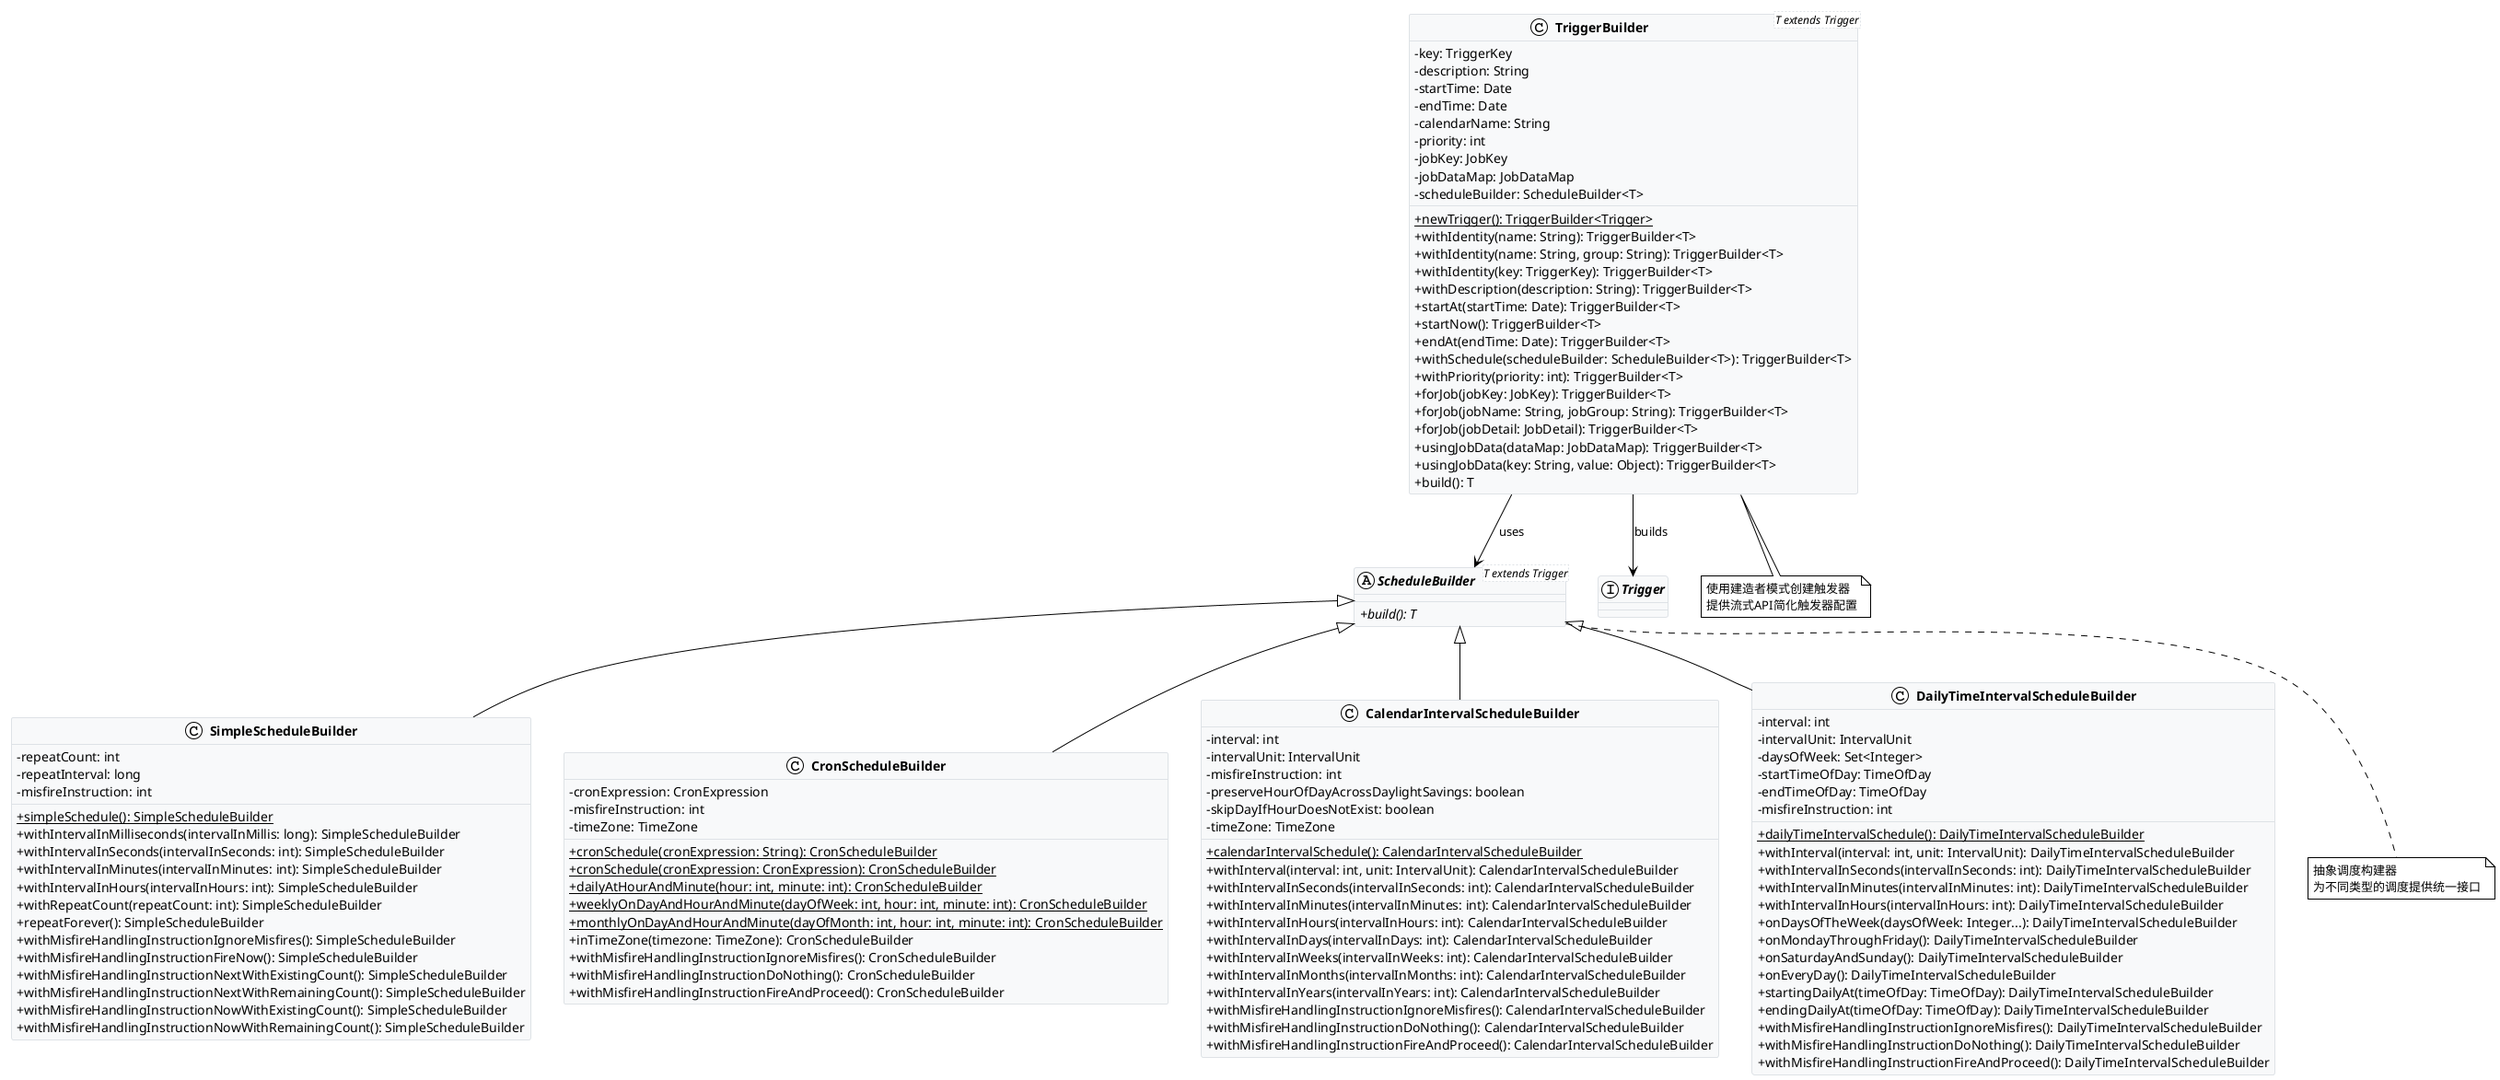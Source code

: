 @startuml
!theme plain
skinparam classAttributeIconSize 0
skinparam classFontStyle bold
skinparam classBackgroundColor #F8F9FA
skinparam classBorderColor #DEE2E6

class TriggerBuilder<T extends Trigger> {
  -key: TriggerKey
  -description: String
  -startTime: Date
  -endTime: Date
  -calendarName: String
  -priority: int
  -jobKey: JobKey
  -jobDataMap: JobDataMap
  -scheduleBuilder: ScheduleBuilder<T>
  +{static} newTrigger(): TriggerBuilder<Trigger>
  +withIdentity(name: String): TriggerBuilder<T>
  +withIdentity(name: String, group: String): TriggerBuilder<T>
  +withIdentity(key: TriggerKey): TriggerBuilder<T>
  +withDescription(description: String): TriggerBuilder<T>
  +startAt(startTime: Date): TriggerBuilder<T>
  +startNow(): TriggerBuilder<T>
  +endAt(endTime: Date): TriggerBuilder<T>
  +withSchedule(scheduleBuilder: ScheduleBuilder<T>): TriggerBuilder<T>
  +withPriority(priority: int): TriggerBuilder<T>
  +forJob(jobKey: JobKey): TriggerBuilder<T>
  +forJob(jobName: String, jobGroup: String): TriggerBuilder<T>
  +forJob(jobDetail: JobDetail): TriggerBuilder<T>
  +usingJobData(dataMap: JobDataMap): TriggerBuilder<T>
  +usingJobData(key: String, value: Object): TriggerBuilder<T>
  +build(): T
}

abstract class ScheduleBuilder<T extends Trigger> {
  +{abstract} build(): T
}

class SimpleScheduleBuilder {
  -repeatCount: int
  -repeatInterval: long
  -misfireInstruction: int
  +{static} simpleSchedule(): SimpleScheduleBuilder
  +withIntervalInMilliseconds(intervalInMillis: long): SimpleScheduleBuilder
  +withIntervalInSeconds(intervalInSeconds: int): SimpleScheduleBuilder
  +withIntervalInMinutes(intervalInMinutes: int): SimpleScheduleBuilder
  +withIntervalInHours(intervalInHours: int): SimpleScheduleBuilder
  +withRepeatCount(repeatCount: int): SimpleScheduleBuilder
  +repeatForever(): SimpleScheduleBuilder
  +withMisfireHandlingInstructionIgnoreMisfires(): SimpleScheduleBuilder
  +withMisfireHandlingInstructionFireNow(): SimpleScheduleBuilder
  +withMisfireHandlingInstructionNextWithExistingCount(): SimpleScheduleBuilder
  +withMisfireHandlingInstructionNextWithRemainingCount(): SimpleScheduleBuilder
  +withMisfireHandlingInstructionNowWithExistingCount(): SimpleScheduleBuilder
  +withMisfireHandlingInstructionNowWithRemainingCount(): SimpleScheduleBuilder
}

class CronScheduleBuilder {
  -cronExpression: CronExpression
  -misfireInstruction: int
  -timeZone: TimeZone
  +{static} cronSchedule(cronExpression: String): CronScheduleBuilder
  +{static} cronSchedule(cronExpression: CronExpression): CronScheduleBuilder
  +{static} dailyAtHourAndMinute(hour: int, minute: int): CronScheduleBuilder
  +{static} weeklyOnDayAndHourAndMinute(dayOfWeek: int, hour: int, minute: int): CronScheduleBuilder
  +{static} monthlyOnDayAndHourAndMinute(dayOfMonth: int, hour: int, minute: int): CronScheduleBuilder
  +inTimeZone(timezone: TimeZone): CronScheduleBuilder
  +withMisfireHandlingInstructionIgnoreMisfires(): CronScheduleBuilder
  +withMisfireHandlingInstructionDoNothing(): CronScheduleBuilder
  +withMisfireHandlingInstructionFireAndProceed(): CronScheduleBuilder
}

class CalendarIntervalScheduleBuilder {
  -interval: int
  -intervalUnit: IntervalUnit
  -misfireInstruction: int
  -preserveHourOfDayAcrossDaylightSavings: boolean
  -skipDayIfHourDoesNotExist: boolean
  -timeZone: TimeZone
  +{static} calendarIntervalSchedule(): CalendarIntervalScheduleBuilder
  +withInterval(interval: int, unit: IntervalUnit): CalendarIntervalScheduleBuilder
  +withIntervalInSeconds(intervalInSeconds: int): CalendarIntervalScheduleBuilder
  +withIntervalInMinutes(intervalInMinutes: int): CalendarIntervalScheduleBuilder
  +withIntervalInHours(intervalInHours: int): CalendarIntervalScheduleBuilder
  +withIntervalInDays(intervalInDays: int): CalendarIntervalScheduleBuilder
  +withIntervalInWeeks(intervalInWeeks: int): CalendarIntervalScheduleBuilder
  +withIntervalInMonths(intervalInMonths: int): CalendarIntervalScheduleBuilder
  +withIntervalInYears(intervalInYears: int): CalendarIntervalScheduleBuilder
  +withMisfireHandlingInstructionIgnoreMisfires(): CalendarIntervalScheduleBuilder
  +withMisfireHandlingInstructionDoNothing(): CalendarIntervalScheduleBuilder
  +withMisfireHandlingInstructionFireAndProceed(): CalendarIntervalScheduleBuilder
}

class DailyTimeIntervalScheduleBuilder {
  -interval: int
  -intervalUnit: IntervalUnit
  -daysOfWeek: Set<Integer>
  -startTimeOfDay: TimeOfDay
  -endTimeOfDay: TimeOfDay
  -misfireInstruction: int
  +{static} dailyTimeIntervalSchedule(): DailyTimeIntervalScheduleBuilder
  +withInterval(interval: int, unit: IntervalUnit): DailyTimeIntervalScheduleBuilder
  +withIntervalInSeconds(intervalInSeconds: int): DailyTimeIntervalScheduleBuilder
  +withIntervalInMinutes(intervalInMinutes: int): DailyTimeIntervalScheduleBuilder
  +withIntervalInHours(intervalInHours: int): DailyTimeIntervalScheduleBuilder
  +onDaysOfTheWeek(daysOfWeek: Integer...): DailyTimeIntervalScheduleBuilder
  +onMondayThroughFriday(): DailyTimeIntervalScheduleBuilder
  +onSaturdayAndSunday(): DailyTimeIntervalScheduleBuilder
  +onEveryDay(): DailyTimeIntervalScheduleBuilder
  +startingDailyAt(timeOfDay: TimeOfDay): DailyTimeIntervalScheduleBuilder
  +endingDailyAt(timeOfDay: TimeOfDay): DailyTimeIntervalScheduleBuilder
  +withMisfireHandlingInstructionIgnoreMisfires(): DailyTimeIntervalScheduleBuilder
  +withMisfireHandlingInstructionDoNothing(): DailyTimeIntervalScheduleBuilder
  +withMisfireHandlingInstructionFireAndProceed(): DailyTimeIntervalScheduleBuilder
}

interface Trigger

ScheduleBuilder <|-- SimpleScheduleBuilder
ScheduleBuilder <|-- CronScheduleBuilder
ScheduleBuilder <|-- CalendarIntervalScheduleBuilder
ScheduleBuilder <|-- DailyTimeIntervalScheduleBuilder

TriggerBuilder --> ScheduleBuilder : uses
TriggerBuilder --> Trigger : builds

note bottom of TriggerBuilder
  使用建造者模式创建触发器
  提供流式API简化触发器配置
end note

note bottom of ScheduleBuilder
  抽象调度构建器
  为不同类型的调度提供统一接口
end note
@enduml 